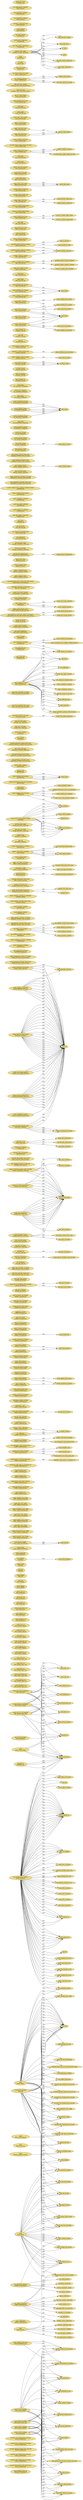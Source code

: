 digraph FunctionCalls {
  rankdir="LR";  // left-to-right layout
  node [shape=ellipse, style=filled, fillcolor=lightgoldenrod];
  "database_handler.py:load_buildings_from_db" [label="load_buildings_from_db\n(database_handler.py)"];
  "excel_overrides.py:override_fenestration_dicts_from_excel" [label="override_fenestration_dicts_from_excel\n(excel_overrides.py)"];
  "excel_overrides.py:override_dhw_lookup_from_excel_file" [label="override_dhw_lookup_from_excel_file\n(excel_overrides.py)"];
  "excel_overrides.py:override_epw_lookup_from_excel_file" [label="override_epw_lookup_from_excel_file\n(excel_overrides.py)"];
  "excel_overrides.py:override_lighting_lookup_from_excel_file" [label="override_lighting_lookup_from_excel_file\n(excel_overrides.py)"];
  "excel_overrides.py:override_hvac_lookup_from_excel_file" [label="override_hvac_lookup_from_excel_file\n(excel_overrides.py)"];
  "excel_overrides.py:override_vent_lookup_from_excel_file" [label="override_vent_lookup_from_excel_file\n(excel_overrides.py)"];
  "idf_creation copy 2.py:create_idf_for_building" [label="create_idf_for_building\n(idf_creation copy 2.py)"];
  "idf_creation copy 2.py:create_idfs_for_all_buildings" [label="create_idfs_for_all_buildings\n(idf_creation copy 2.py)"];
  "idf_creation copy 2.py:_write_geometry_csv" [label="_write_geometry_csv\n(idf_creation copy 2.py)"];
  "idf_creation copy 2.py:_write_lighting_csv" [label="_write_lighting_csv\n(idf_creation copy 2.py)"];
  "idf_creation copy 2.py:_write_fenestration_csv" [label="_write_fenestration_csv\n(idf_creation copy 2.py)"];
  "idf_creation copy 2.py:_write_dhw_csv" [label="_write_dhw_csv\n(idf_creation copy 2.py)"];
  "idf_creation copy 2.py:_write_hvac_csv" [label="_write_hvac_csv\n(idf_creation copy 2.py)"];
  "idf_creation copy 2.py:_write_vent_csv" [label="_write_vent_csv\n(idf_creation copy 2.py)"];
  "idf_creation copy.py:create_idf_for_building" [label="create_idf_for_building\n(idf_creation copy.py)"];
  "idf_creation copy.py:create_idfs_for_all_buildings" [label="create_idfs_for_all_buildings\n(idf_creation copy.py)"];
  "idf_creation copy.py:_write_geometry_csv" [label="_write_geometry_csv\n(idf_creation copy.py)"];
  "idf_creation copy.py:_write_lighting_csv" [label="_write_lighting_csv\n(idf_creation copy.py)"];
  "idf_creation copy.py:_write_fenestration_csv" [label="_write_fenestration_csv\n(idf_creation copy.py)"];
  "idf_creation copy.py:_write_dhw_csv" [label="_write_dhw_csv\n(idf_creation copy.py)"];
  "idf_creation copy.py:_write_hvac_csv" [label="_write_hvac_csv\n(idf_creation copy.py)"];
  "idf_creation copy.py:_write_vent_csv" [label="_write_vent_csv\n(idf_creation copy.py)"];
  "idf_creation.py:create_idf_for_building" [label="create_idf_for_building\n(idf_creation.py)"];
  "idf_creation.py:create_idfs_for_all_buildings" [label="create_idfs_for_all_buildings\n(idf_creation.py)"];
  "idf_creation.py:_write_geometry_csv" [label="_write_geometry_csv\n(idf_creation.py)"];
  "idf_creation.py:_write_lighting_csv" [label="_write_lighting_csv\n(idf_creation.py)"];
  "idf_creation.py:_write_fenestration_csv" [label="_write_fenestration_csv\n(idf_creation.py)"];
  "idf_creation.py:_write_dhw_csv" [label="_write_dhw_csv\n(idf_creation.py)"];
  "idf_creation.py:_write_hvac_csv" [label="_write_hvac_csv\n(idf_creation.py)"];
  "idf_creation.py:_write_vent_csv" [label="_write_vent_csv\n(idf_creation.py)"];
  "main copy.py:setup_logging" [label="setup_logging\n(main copy.py)"];
  "main copy.py:load_json" [label="load_json\n(main copy.py)"];
  "main copy.py:main" [label="main\n(main copy.py)"];
  "main.py:setup_logging" [label="setup_logging\n(main.py)"];
  "main.py:load_json" [label="load_json\n(main.py)"];
  "main.py:orchestrate_workflow" [label="orchestrate_workflow\n(main.py)"];
  "main.py:health_check" [label="health_check\n(main.py)"];
  "main.py:run_workflow" [label="run_workflow\n(main.py)"];
  "main_create_idf.py:create_idf_for_building" [label="create_idf_for_building\n(main_create_idf.py)"];
  "main_create_idf.py:main" [label="main\n(main_create_idf.py)"];
  "main_modifi.py:run_all_idfs_in_folder" [label="run_all_idfs_in_folder\n(main_modifi.py)"];
  "main_modifi.py:run_modification_workflow" [label="run_modification_workflow\n(main_modifi.py)"];
  "main_modifi.py:_make_param_dict" [label="_make_param_dict\n(main_modifi.py)"];
  "user_config_overrides.py:load_json_file" [label="load_json_file\n(user_config_overrides.py)"];
  "user_config_overrides.py:load_all_user_configs" [label="load_all_user_configs\n(user_config_overrides.py)"];
  "user_config_overrides.py:apply_geometry_user_config" [label="apply_geometry_user_config\n(user_config_overrides.py)"];
  "user_config_overrides.py:apply_fenestration_user_config" [label="apply_fenestration_user_config\n(user_config_overrides.py)"];
  "user_config_overrides.py:apply_dhw_user_config" [label="apply_dhw_user_config\n(user_config_overrides.py)"];
  "user_config_overrides.py:apply_lighting_user_config" [label="apply_lighting_user_config\n(user_config_overrides.py)"];
  "user_config_overrides.py:apply_hvac_user_config" [label="apply_hvac_user_config\n(user_config_overrides.py)"];
  "user_config_overrides.py:apply_ventilation_user_config" [label="apply_ventilation_user_config\n(user_config_overrides.py)"];
  "user_config_overrides.py:apply_epw_user_config" [label="apply_epw_user_config\n(user_config_overrides.py)"];
  "user_config_overrides.py:apply_shading_user_config" [label="apply_shading_user_config\n(user_config_overrides.py)"];
  "main cal.py:main" [label="main\n(main cal.py)"];
  "main cal.py:main" [label="main\n(main cal.py)"];
  "main cal.py:main" [label="main\n(main cal.py)"];
  "unified_calibration.py:load_scenario_csvs" [label="load_scenario_csvs\n(unified_calibration.py)"];
  "unified_calibration.py:optionally_filter_by_sensitivity" [label="optionally_filter_by_sensitivity\n(unified_calibration.py)"];
  "unified_calibration.py:build_param_specs_from_scenario" [label="build_param_specs_from_scenario\n(unified_calibration.py)"];
  "unified_calibration.py:load_surrogate_once" [label="load_surrogate_once\n(unified_calibration.py)"];
  "unified_calibration.py:load_real_data_once" [label="load_real_data_once\n(unified_calibration.py)"];
  "unified_calibration.py:transform_calib_name_to_surrogate_col" [label="transform_calib_name_to_surrogate_col\n(unified_calibration.py)"];
  "unified_calibration.py:build_feature_row_from_param_dict" [label="build_feature_row_from_param_dict\n(unified_calibration.py)"];
  "unified_calibration.py:predict_error_with_surrogate" [label="predict_error_with_surrogate\n(unified_calibration.py)"];
  "unified_calibration.py:run_energyplus_and_compute_error" [label="run_energyplus_and_compute_error\n(unified_calibration.py)"];
  "unified_calibration.py:simulate_or_surrogate" [label="simulate_or_surrogate\n(unified_calibration.py)"];
  "unified_calibration.py:random_search_calibration" [label="random_search_calibration\n(unified_calibration.py)"];
  "unified_calibration.py:ga_calibration" [label="ga_calibration\n(unified_calibration.py)"];
  "unified_calibration.py:bayes_calibration" [label="bayes_calibration\n(unified_calibration.py)"];
  "unified_calibration.py:save_history_to_csv" [label="save_history_to_csv\n(unified_calibration.py)"];
  "unified_calibration.py:fix_min_max_relations" [label="fix_min_max_relations\n(unified_calibration.py)"];
  "unified_calibration.py:save_best_params_separately" [label="save_best_params_separately\n(unified_calibration.py)"];
  "unified_calibration.py:run_unified_calibration" [label="run_unified_calibration\n(unified_calibration.py)"];
  "unified_calibration.py:ParamSpec.__init__" [label="ParamSpec.__init__\n(unified_calibration.py)"];
  "unified_calibration.py:ParamSpec.sample_random" [label="ParamSpec.sample_random\n(unified_calibration.py)"];
  "unified_sensitivity.py:encode_categorical_if_known" [label="encode_categorical_if_known\n(unified_sensitivity.py)"];
  "unified_sensitivity.py:build_unified_param_name" [label="build_unified_param_name\n(unified_sensitivity.py)"];
  "unified_sensitivity.py:load_scenario_params" [label="load_scenario_params\n(unified_sensitivity.py)"];
  "unified_sensitivity.py:correlation_sensitivity" [label="correlation_sensitivity\n(unified_sensitivity.py)"];
  "unified_sensitivity.py:extract_parameter_ranges" [label="extract_parameter_ranges\n(unified_sensitivity.py)"];
  "unified_sensitivity.py:build_salib_problem" [label="build_salib_problem\n(unified_sensitivity.py)"];
  "unified_sensitivity.py:default_simulation_function" [label="default_simulation_function\n(unified_sensitivity.py)"];
  "unified_sensitivity.py:run_morris_method" [label="run_morris_method\n(unified_sensitivity.py)"];
  "unified_sensitivity.py:run_sobol_method" [label="run_sobol_method\n(unified_sensitivity.py)"];
  "unified_sensitivity.py:run_sensitivity_analysis" [label="run_sensitivity_analysis\n(unified_sensitivity.py)"];
  "unified_surrogate.py:encode_categorical_if_known" [label="encode_categorical_if_known\n(unified_surrogate.py)"];
  "unified_surrogate.py:load_scenario_file" [label="load_scenario_file\n(unified_surrogate.py)"];
  "unified_surrogate.py:load_scenario_params" [label="load_scenario_params\n(unified_surrogate.py)"];
  "unified_surrogate.py:pivot_scenario_params" [label="pivot_scenario_params\n(unified_surrogate.py)"];
  "unified_surrogate.py:filter_top_parameters" [label="filter_top_parameters\n(unified_surrogate.py)"];
  "unified_surrogate.py:load_sim_results" [label="load_sim_results\n(unified_surrogate.py)"];
  "unified_surrogate.py:aggregate_results" [label="aggregate_results\n(unified_surrogate.py)"];
  "unified_surrogate.py:merge_params_with_results" [label="merge_params_with_results\n(unified_surrogate.py)"];
  "unified_surrogate.py:build_and_save_surrogate" [label="build_and_save_surrogate\n(unified_surrogate.py)"];
  "unified_surrogate.py:load_surrogate_and_predict" [label="load_surrogate_and_predict\n(unified_surrogate.py)"];
  "assign_epw_file.py:find_epw_overrides" [label="find_epw_overrides\n(assign_epw_file.py)"];
  "assign_epw_file.py:assign_epw_for_building_with_overrides" [label="assign_epw_for_building_with_overrides\n(assign_epw_file.py)"];
  "assign_epw_file.py:pick_epw_from_lookup" [label="pick_epw_from_lookup\n(assign_epw_file.py)"];
  "epw_overrides_from_excel.py:read_epw_overrides_from_excel" [label="read_epw_overrides_from_excel\n(epw_overrides_from_excel.py)"];
  "epw_overrides_from_excel.py:apply_epw_overrides_to_lookup" [label="apply_epw_overrides_to_lookup\n(epw_overrides_from_excel.py)"];
  "run_epw_sims.py:run_simulation" [label="run_simulation\n(run_epw_sims.py)"];
  "run_epw_sims.py:generate_simulations" [label="generate_simulations\n(run_epw_sims.py)"];
  "run_epw_sims.py:simulate_all" [label="simulate_all\n(run_epw_sims.py)"];
  "assign_dhw_values.py:find_dhw_overrides" [label="find_dhw_overrides\n(assign_dhw_values.py)"];
  "assign_dhw_values.py:pick_val_with_range" [label="pick_val_with_range\n(assign_dhw_values.py)"];
  "assign_dhw_values.py:assign_dhw_parameters" [label="assign_dhw_parameters\n(assign_dhw_values.py)"];
  "building_type_map.py:map_building_function_to_dhw_key" [label="map_building_function_to_dhw_key\n(building_type_map.py)"];
  "dhw_overrides_from_excel.py:override_dhw_lookup_from_excel" [label="override_dhw_lookup_from_excel\n(dhw_overrides_from_excel.py)"];
  "parameters.py:calculate_dhw_parameters" [label="calculate_dhw_parameters\n(parameters.py)"];
  "schedules.py:create_dhw_schedules" [label="create_dhw_schedules\n(schedules.py)"];
  "water_heater.py:add_dhw_to_idf" [label="add_dhw_to_idf\n(water_heater.py)"];
  "assign_equip_values.py:assign_equipment_parameters" [label="assign_equipment_parameters\n(assign_equip_values.py)"];
  "equip_overrides_from_excel.py:read_equipment_overrides_from_excel" [label="read_equipment_overrides_from_excel\n(equip_overrides_from_excel.py)"];
  "equip_overrides_from_excel.py:apply_equipment_overrides_to_lookup" [label="apply_equipment_overrides_to_lookup\n(equip_overrides_from_excel.py)"];
  "overrides_helper.py:find_applicable_overrides" [label="find_applicable_overrides\n(overrides_helper.py)"];
  "schedules.py:create_equipment_schedule" [label="create_equipment_schedule\n(schedules.py)"];
  "schedules.py:create_equipment_parasitic_schedule" [label="create_equipment_parasitic_schedule\n(schedules.py)"];
  "assign_lighting_values.py:assign_lighting_parameters" [label="assign_lighting_parameters\n(assign_lighting_values.py)"];
  "lighting.py:get_building_category_and_subtype" [label="get_building_category_and_subtype\n(lighting.py)"];
  "lighting.py:add_lights_and_parasitics" [label="add_lights_and_parasitics\n(lighting.py)"];
  "lighting_overrides_from_excel.py:read_lighting_overrides_from_excel" [label="read_lighting_overrides_from_excel\n(lighting_overrides_from_excel.py)"];
  "lighting_overrides_from_excel.py:apply_lighting_overrides_to_lookup" [label="apply_lighting_overrides_to_lookup\n(lighting_overrides_from_excel.py)"];
  "overrides_helper.py:find_applicable_overrides" [label="find_applicable_overrides\n(overrides_helper.py)"];
  "schedules.py:create_lighting_schedule" [label="create_lighting_schedule\n(schedules.py)"];
  "schedules.py:create_parasitic_schedule" [label="create_parasitic_schedule\n(schedules.py)"];
  "schedule_def.py:read_schedule_overrides_from_excel" [label="read_schedule_overrides_from_excel\n(schedule_def.py)"];
  "schedule_def.py:apply_schedule_overrides_to_schedules" [label="apply_schedule_overrides_to_schedules\n(schedule_def.py)"];
  "assign_fenestration_values.py:assign_fenestration_parameters" [label="assign_fenestration_parameters\n(assign_fenestration_values.py)"];
  "assign_fenestration_values.py:compute_wwr_from_row" [label="compute_wwr_from_row\n(assign_fenestration_values.py)"];
  "dict_override_excel.py:override_dictionaries_from_excel" [label="override_dictionaries_from_excel\n(dict_override_excel.py)"];
  "fenestration.py:add_fenestration" [label="add_fenestration\n(fenestration.py)"];
  "fenez_config_manager.py:build_fenez_config" [label="build_fenez_config\n(fenez_config_manager.py)"];
  "fenez_config_manager.py:apply_user_fenez_overrides" [label="apply_user_fenez_overrides\n(fenez_config_manager.py)"];
  "main cal.py:main" [label="main\n(main cal.py)"];
  "main cal.py:main" [label="main\n(main cal.py)"];
  "main cal.py:main" [label="main\n(main cal.py)"];
  "materials.py:_store_material_picks" [label="_store_material_picks\n(materials.py)"];
  "materials.py:update_construction_materials" [label="update_construction_materials\n(materials.py)"];
  "materials.py:assign_constructions_to_surfaces" [label="assign_constructions_to_surfaces\n(materials.py)"];
  "materials_config.py:pick_val" [label="pick_val\n(materials_config.py)"];
  "materials_config.py:assign_material_from_lookup" [label="assign_material_from_lookup\n(materials_config.py)"];
  "materials_config.py:compute_wwr" [label="compute_wwr\n(materials_config.py)"];
  "materials_config.py:get_extended_materials_data" [label="get_extended_materials_data\n(materials_config.py)"];
  "assign_geometry_values.py:find_geom_overrides" [label="find_geom_overrides\n(assign_geometry_values.py)"];
  "assign_geometry_values.py:pick_val_with_range" [label="pick_val_with_range\n(assign_geometry_values.py)"];
  "assign_geometry_values.py:assign_geometry_values" [label="assign_geometry_values\n(assign_geometry_values.py)"];
  "building.py:create_building_with_roof_type" [label="create_building_with_roof_type\n(building.py)"];
  "geometry.py:rotate_point" [label="rotate_point\n(geometry.py)"];
  "geometry.py:compute_dimensions_from_area_perimeter" [label="compute_dimensions_from_area_perimeter\n(geometry.py)"];
  "geometry.py:create_building_base_polygon" [label="create_building_base_polygon\n(geometry.py)"];
  "geometry.py:polygon_area" [label="polygon_area\n(geometry.py)"];
  "geometry.py:inward_offset_polygon" [label="inward_offset_polygon\n(geometry.py)"];
  "geometry_overrides_from_excel.py:read_geometry_overrides_excel" [label="read_geometry_overrides_excel\n(geometry_overrides_from_excel.py)"];
  "geometry_overrides_from_excel.py:pick_geom_params_from_rules" [label="pick_geom_params_from_rules\n(geometry_overrides_from_excel.py)"];
  "geometry_overrides_helper.py:find_geom_overrides" [label="find_geom_overrides\n(geometry_overrides_helper.py)"];
  "override_geometry_lookup_from_excel.py:override_geometry_lookup_from_excel" [label="override_geometry_lookup_from_excel\n(override_geometry_lookup_from_excel.py)"];
  "zoning.py:link_surfaces" [label="link_surfaces\n(zoning.py)"];
  "zoning.py:create_zone_surfaces" [label="create_zone_surfaces\n(zoning.py)"];
  "zoning.py:create_zones_with_perimeter_depth" [label="create_zones_with_perimeter_depth\n(zoning.py)"];
  "assign_hvac_values.py:find_hvac_overrides" [label="find_hvac_overrides\n(assign_hvac_values.py)"];
  "assign_hvac_values.py:pick_val_with_range" [label="pick_val_with_range\n(assign_hvac_values.py)"];
  "assign_hvac_values.py:assign_hvac_ideal_parameters" [label="assign_hvac_ideal_parameters\n(assign_hvac_values.py)"];
  "custom_hvac.py:add_HVAC_Ideal_to_all_zones" [label="add_HVAC_Ideal_to_all_zones\n(custom_hvac.py)"];
  "hvac_overrides_from_excel.py:read_hvac_overrides_from_excel" [label="read_hvac_overrides_from_excel\n(hvac_overrides_from_excel.py)"];
  "hvac_overrides_from_excel.py:apply_hvac_overrides_to_lookup" [label="apply_hvac_overrides_to_lookup\n(hvac_overrides_from_excel.py)"];
  "add_ventilation.py:add_ventilation_to_idf" [label="add_ventilation_to_idf\n(add_ventilation.py)"];
  "zonelist.py:create_zonelist" [label="create_zonelist\n(zonelist.py)"];
  "add_output_definitions.py:add_output_definitions" [label="add_output_definitions\n(add_output_definitions.py)"];
  "assign_output_settings.py:assign_output_settings" [label="assign_output_settings\n(assign_output_settings.py)"];
  "merge_results.py:merge_all_results" [label="merge_all_results\n(merge_results.py)"];
  "add_outdoor_air_and_zone_sizing_to_all_zones.py:add_outdoor_air_and_zone_sizing_to_all_zones" [label="add_outdoor_air_and_zone_sizing_to_all_zones\n(add_outdoor_air_and_zone_sizing_to_all_zones.py)"];
  "assign_zone_sizing_values.py:assign_zone_sizing_params" [label="assign_zone_sizing_params\n(assign_zone_sizing_values.py)"];
  "define_global_design_specs.py:define_global_design_specs" [label="define_global_design_specs\n(define_global_design_specs.py)"];
  "shading.py:add_shading_to_idf" [label="add_shading_to_idf\n(shading.py)"];
  "shading_creator.py:create_shading_detailed" [label="create_shading_detailed\n(shading_creator.py)"];
  "transmittance_schedules.py:create_tree_trans_schedule" [label="create_tree_trans_schedule\n(transmittance_schedules.py)"];
  "dhw_structuring.py:transform_dhw_log_to_structured" [label="transform_dhw_log_to_structured\n(dhw_structuring.py)"];
  "dhw_structuring.py:main" [label="main\n(dhw_structuring.py)"];
  "fenestration_structuring.py:transform_fenez_log_to_structured_with_ranges" [label="transform_fenez_log_to_structured_with_ranges\n(fenestration_structuring.py)"];
  "flatten_assigned_vent.py:parse_assigned_value" [label="parse_assigned_value\n(flatten_assigned_vent.py)"];
  "flatten_assigned_vent.py:flatten_ventilation_data" [label="flatten_ventilation_data\n(flatten_assigned_vent.py)"];
  "flatten_assigned_vent.py:main" [label="main\n(flatten_assigned_vent.py)"];
  "flatten_hvac.py:parse_assigned_value" [label="parse_assigned_value\n(flatten_hvac.py)"];
  "flatten_hvac.py:flatten_hvac_data" [label="flatten_hvac_data\n(flatten_hvac.py)"];
  "flatten_hvac.py:main" [label="main\n(flatten_hvac.py)"];
  "add_ground_temperatures.py:add_ground_temperatures" [label="add_ground_temperatures\n(add_ground_temperatures.py)"];
  "assign_groundtemp_values.py:assign_ground_temperatures" [label="assign_ground_temperatures\n(assign_groundtemp_values.py)"];
  "add_ventilation.py:add_ventilation_to_idf" [label="add_ventilation_to_idf\n(add_ventilation.py)"];
  "assign_ventilation_values.py:find_vent_overrides" [label="find_vent_overrides\n(assign_ventilation_values.py)"];
  "assign_ventilation_values.py:pick_val_with_range" [label="pick_val_with_range\n(assign_ventilation_values.py)"];
  "assign_ventilation_values.py:assign_ventilation_params_with_overrides" [label="assign_ventilation_params_with_overrides\n(assign_ventilation_values.py)"];
  "calc_functions.py:calc_infiltration" [label="calc_infiltration\n(calc_functions.py)"];
  "calc_functions.py:calc_required_ventilation_flow" [label="calc_required_ventilation_flow\n(calc_functions.py)"];
  "calc_functions.py:calc_fan_power" [label="calc_fan_power\n(calc_functions.py)"];
  "create_ventilation_systems.py:create_ventilation_system" [label="create_ventilation_system\n(create_ventilation_systems.py)"];
  "mappings.py:safe_lower" [label="safe_lower\n(mappings.py)"];
  "mappings.py:map_age_range_to_year_key" [label="map_age_range_to_year_key\n(mappings.py)"];
  "mappings.py:map_infiltration_key" [label="map_infiltration_key\n(mappings.py)"];
  "mappings.py:map_usage_key" [label="map_usage_key\n(mappings.py)"];
  "schedules.py:create_always_on_schedule" [label="create_always_on_schedule\n(schedules.py)"];
  "schedules.py:create_day_night_schedule" [label="create_day_night_schedule\n(schedules.py)"];
  "schedules.py:create_workhours_schedule" [label="create_workhours_schedule\n(schedules.py)"];
  "schedules.py:create_schedule_from_pattern" [label="create_schedule_from_pattern\n(schedules.py)"];
  "schedules.py:create_schedule_from_weekday_weekend_pattern" [label="create_schedule_from_weekday_weekend_pattern\n(schedules.py)"];
  "schedules.py:ensure_dynamic_schedule" [label="ensure_dynamic_schedule\n(schedules.py)"];
  "ventilation_overrides_from_excel.py:read_ventilation_overrides_from_excel" [label="read_ventilation_overrides_from_excel\n(ventilation_overrides_from_excel.py)"];
  "ventilation_overrides_from_excel.py:apply_ventilation_overrides_to_lookup" [label="apply_ventilation_overrides_to_lookup\n(ventilation_overrides_from_excel.py)"];
  "assign_shading_values.py:pick_val_from_range" [label="pick_val_from_range\n(assign_shading_values.py)"];
  "assign_shading_values.py:pick_shading_params" [label="pick_shading_params\n(assign_shading_values.py)"];
  "shading_overrides_from_excel.py:read_shading_overrides_excel" [label="read_shading_overrides_excel\n(shading_overrides_from_excel.py)"];
  "shading_overrides_from_excel.py:pick_shading_params_from_rules" [label="pick_shading_params_from_rules\n(shading_overrides_from_excel.py)"];
  "hc_dhw_lookup.py:read_range_or_value" [label="read_range_or_value\n(hc_dhw_lookup.py)"];
  "hc_dhw_lookup.py:create_dhw_lookup" [label="create_dhw_lookup\n(hc_dhw_lookup.py)"];
  "hc_envelop_lookup.py:create_envelop_lookup" [label="create_envelop_lookup\n(hc_envelop_lookup.py)"];
  "hc_epw_lookup.py:create_epw_lookup" [label="create_epw_lookup\n(hc_epw_lookup.py)"];
  "hc_geometry_lookup.py:create_geometry_lookup" [label="create_geometry_lookup\n(hc_geometry_lookup.py)"];
  "hc_groundtemp_lookup.py:read_range" [label="read_range\n(hc_groundtemp_lookup.py)"];
  "hc_groundtemp_lookup.py:create_groundtemp_lookup" [label="create_groundtemp_lookup\n(hc_groundtemp_lookup.py)"];
  "hc_lighting_lookup.py:read_range" [label="read_range\n(hc_lighting_lookup.py)"];
  "hc_lighting_lookup.py:create_lighting_lookup" [label="create_lighting_lookup\n(hc_lighting_lookup.py)"];
  "hc_schedules_lookup.py:create_elec_schedules" [label="create_elec_schedules\n(hc_schedules_lookup.py)"];
  "hc_ventilation_lookup.py:read_range" [label="read_range\n(hc_ventilation_lookup.py)"];
  "hc_ventilation_lookup.py:create_ventilation_lookup" [label="create_ventilation_lookup\n(hc_ventilation_lookup.py)"];
  "common_utils.py:load_assigned_csv" [label="load_assigned_csv\n(common_utils.py)"];
  "common_utils.py:filter_for_building" [label="filter_for_building\n(common_utils.py)"];
  "common_utils.py:to_float_or_none" [label="to_float_or_none\n(common_utils.py)"];
  "common_utils.py:pick_value_in_range" [label="pick_value_in_range\n(common_utils.py)"];
  "common_utils.py:define_building_param_strategy" [label="define_building_param_strategy\n(common_utils.py)"];
  "common_utils.py:generate_multiple_param_sets" [label="generate_multiple_param_sets\n(common_utils.py)"];
  "common_utils.py:save_param_scenarios_to_csv" [label="save_param_scenarios_to_csv\n(common_utils.py)"];
  "common_utils.py:load_idf" [label="load_idf\n(common_utils.py)"];
  "common_utils.py:save_idf" [label="save_idf\n(common_utils.py)"];
  "common_utils.py:load_scenario_csv" [label="load_scenario_csv\n(common_utils.py)"];
  "dhw_functions.py:create_dhw_scenarios" [label="create_dhw_scenarios\n(dhw_functions.py)"];
  "dhw_functions.py:parse_building_dhw_params" [label="parse_building_dhw_params\n(dhw_functions.py)"];
  "dhw_functions.py:parse_tuple" [label="parse_tuple\n(dhw_functions.py)"];
  "dhw_functions.py:pick_value" [label="pick_value\n(dhw_functions.py)"];
  "dhw_functions.py:apply_dhw_params_to_idf" [label="apply_dhw_params_to_idf\n(dhw_functions.py)"];
  "dhw_functions.py:_create_or_update_dhw_schedules" [label="_create_or_update_dhw_schedules\n(dhw_functions.py)"];
  "dhw_functions.py:_partially_update_fraction_schedule" [label="_partially_update_fraction_schedule\n(dhw_functions.py)"];
  "dhw_functions.py:_partially_update_setpoint_schedule" [label="_partially_update_setpoint_schedule\n(dhw_functions.py)"];
  "dhw_functions.py:parse_schedule_until_line" [label="parse_schedule_until_line\n(dhw_functions.py)"];
  "dhw_functions.py:_time_to_minutes" [label="_time_to_minutes\n(dhw_functions.py)"];
  "dhw_functions.py:_pick_fraction_for_time" [label="_pick_fraction_for_time\n(dhw_functions.py)"];
  "elec_functions.py:create_elec_scenarios" [label="create_elec_scenarios\n(elec_functions.py)"];
  "elec_functions.py:pick_value" [label="pick_value\n(elec_functions.py)"];
  "elec_functions.py:apply_building_level_elec" [label="apply_building_level_elec\n(elec_functions.py)"];
  "elec_functions.py:_create_or_update_lights_object" [label="_create_or_update_lights_object\n(elec_functions.py)"];
  "elec_functions.py:_create_or_update_equip_object" [label="_create_or_update_equip_object\n(elec_functions.py)"];
  "elec_functions.py:apply_object_level_elec" [label="apply_object_level_elec\n(elec_functions.py)"];
  "elec_functions.py:_update_generic_lights_obj" [label="_update_generic_lights_obj\n(elec_functions.py)"];
  "elec_functions.py:_update_generic_equip_obj" [label="_update_generic_equip_obj\n(elec_functions.py)"];
  "fenez_functions2.py:apply_building_level_fenez" [label="apply_building_level_fenez\n(fenez_functions2.py)"];
  "fenez_functions2.py:apply_object_level_fenez" [label="apply_object_level_fenez\n(fenez_functions2.py)"];
  "fenez_functions2.py:_match_field_name" [label="_match_field_name\n(fenez_functions2.py)"];
  "fenez_functions2.py:create_fenez_scenarios" [label="create_fenez_scenarios\n(fenez_functions2.py)"];
  "hvac_functions.py:create_hvac_scenarios" [label="create_hvac_scenarios\n(hvac_functions.py)"];
  "hvac_functions.py:parse_building_hvac_params" [label="parse_building_hvac_params\n(hvac_functions.py)"];
  "hvac_functions.py:parse_zone_hvac_params" [label="parse_zone_hvac_params\n(hvac_functions.py)"];
  "hvac_functions.py:parse_tuple" [label="parse_tuple\n(hvac_functions.py)"];
  "hvac_functions.py:pick_value" [label="pick_value\n(hvac_functions.py)"];
  "hvac_functions.py:apply_building_level_hvac" [label="apply_building_level_hvac\n(hvac_functions.py)"];
  "hvac_functions.py:_set_ideal_loads_supply_temps_all_zones" [label="_set_ideal_loads_supply_temps_all_zones\n(hvac_functions.py)"];
  "hvac_functions.py:parse_schedule_until_line" [label="parse_schedule_until_line\n(hvac_functions.py)"];
  "hvac_functions.py:_modify_schedule_compact" [label="_modify_schedule_compact\n(hvac_functions.py)"];
  "hvac_functions.py:apply_zone_level_hvac" [label="apply_zone_level_hvac\n(hvac_functions.py)"];
  "hvac_functions.py:find_or_create_object" [label="find_or_create_object\n(hvac_functions.py)"];
  "main_modifi.py:run_modification_workflow" [label="run_modification_workflow\n(main_modifi.py)"];
  "main_modifi.py:_make_param_dict" [label="_make_param_dict\n(main_modifi.py)"];
  "vent_functions.py:create_vent_scenarios" [label="create_vent_scenarios\n(vent_functions.py)"];
  "vent_functions.py:parse_building_vent_params" [label="parse_building_vent_params\n(vent_functions.py)"];
  "vent_functions.py:parse_zone_vent_params" [label="parse_zone_vent_params\n(vent_functions.py)"];
  "vent_functions.py:parse_tuple" [label="parse_tuple\n(vent_functions.py)"];
  "vent_functions.py:pick_value" [label="pick_value\n(vent_functions.py)"];
  "vent_functions.py:apply_building_level_vent" [label="apply_building_level_vent\n(vent_functions.py)"];
  "vent_functions.py:apply_zone_level_vent" [label="apply_zone_level_vent\n(vent_functions.py)"];
  "vent_functions.py:find_or_create_object" [label="find_or_create_object\n(vent_functions.py)"];
  "merge_results.py:merge_all_results" [label="merge_all_results\n(merge_results.py)"];
  "compare_sims_with_measured.py:load_csv_as_df" [label="load_csv_as_df\n(compare_sims_with_measured.py)"];
  "compare_sims_with_measured.py:align_data_for_variable" [label="align_data_for_variable\n(compare_sims_with_measured.py)"];
  "main_validation.py:run_validation_process" [label="run_validation_process\n(main_validation.py)"];
  "main_validation.py:bar_chart_metrics_for_triple" [label="bar_chart_metrics_for_triple\n(main_validation.py)"];
  "metrics.py:mean_bias_error" [label="mean_bias_error\n(metrics.py)"];
  "metrics.py:cv_rmse" [label="cv_rmse\n(metrics.py)"];
  "metrics.py:nmbe" [label="nmbe\n(metrics.py)"];
  "validate_results_custom.py:validate_with_ranges" [label="validate_with_ranges\n(validate_results_custom.py)"];
  "visualize.py:plot_time_series_comparison" [label="plot_time_series_comparison\n(visualize.py)"];
  "visualize.py:scatter_plot_comparison" [label="scatter_plot_comparison\n(visualize.py)"];
  "visualize.py:bar_chart_metrics" [label="bar_chart_metrics\n(visualize.py)"];
  "compare_sims_with_measured.py:load_csv_as_df" [label="load_csv_as_df\n(compare_sims_with_measured.py)"];
  "compare_sims_with_measured.py:align_data_for_variable" [label="align_data_for_variable\n(compare_sims_with_measured.py)"];
  "main_validation.py:run_validation_process" [label="run_validation_process\n(main_validation.py)"];
  "main_validation.py:bar_chart_metrics_for_triple" [label="bar_chart_metrics_for_triple\n(main_validation.py)"];
  "metrics.py:mean_bias_error" [label="mean_bias_error\n(metrics.py)"];
  "metrics.py:cv_rmse" [label="cv_rmse\n(metrics.py)"];
  "metrics.py:nmbe" [label="nmbe\n(metrics.py)"];
  "validate_results_custom.py:validate_with_ranges" [label="validate_with_ranges\n(validate_results_custom.py)"];
  "visualize.py:plot_time_series_comparison" [label="plot_time_series_comparison\n(visualize.py)"];
  "visualize.py:scatter_plot_comparison" [label="scatter_plot_comparison\n(visualize.py)"];
  "visualize.py:bar_chart_metrics" [label="bar_chart_metrics\n(visualize.py)"];
  "draft main.py:setup_logging" [label="setup_logging\n(draft main.py)"];
  "draft main.py:main" [label="main\n(draft main.py)"];
  "draft main.py:iterative_calibration_loop" [label="iterative_calibration_loop\n(draft main.py)"];
  "draft main.py:run_sensitivity_workflow" [label="run_sensitivity_workflow\n(draft main.py)"];
  "draft main.py:run_surrogate_workflow" [label="run_surrogate_workflow\n(draft main.py)"];
  "draft main.py:run_optimization_workflow" [label="run_optimization_workflow\n(draft main.py)"];
  "Untitled-1.py:merge_all_results" [label="merge_all_results\n(Untitled-1.py)"];
  "Untitled-1.py:postprocess" [label="postprocess\n(Untitled-1.py)"];
  "idf_creation copy 2.py:create_idf_for_building" -> "create_building_with_roof_type" [label="calls"];
  "idf_creation copy 2.py:create_idf_for_building" -> "update_construction_materials" [label="calls"];
  "idf_creation copy 2.py:create_idf_for_building" -> "assign_constructions_to_surfaces" [label="calls"];
  "idf_creation copy 2.py:create_idf_for_building" -> "create_zonelist" [label="calls"];
  "idf_creation copy 2.py:create_idf_for_building" -> "add_fenestration" [label="calls"];
  "idf_creation copy 2.py:create_idf_for_building" -> "add_lights_and_parasitics" [label="calls"];
  "idf_creation copy 2.py:create_idf_for_building" -> "add_dhw_to_idf" [label="calls"];
  "idf_creation copy 2.py:create_idf_for_building" -> "add_HVAC_Ideal_to_all_zones" [label="calls"];
  "idf_creation copy 2.py:create_idf_for_building" -> "add_ventilation_to_idf" [label="calls"];
  "idf_creation copy 2.py:create_idf_for_building" -> "add_outdoor_air_and_zone_sizing_to_all_zones" [label="calls"];
  "idf_creation copy 2.py:create_idf_for_building" -> "add_ground_temperatures" [label="calls"];
  "idf_creation copy 2.py:create_idf_for_building" -> "assign_output_settings" [label="calls"];
  "idf_creation copy 2.py:create_idf_for_building" -> "add_output_definitions" [label="calls"];
  "idf_creation copy 2.py:create_idfs_for_all_buildings" -> "create_idf_for_building" [label="calls"];
  "idf_creation copy 2.py:create_idfs_for_all_buildings" -> "simulate_all" [label="calls"];
  "idf_creation copy 2.py:create_idfs_for_all_buildings" -> "merge_all_results" [label="calls"];
  "idf_creation copy 2.py:create_idfs_for_all_buildings" -> "merge_all_results" [label="calls"];
  "idf_creation copy 2.py:create_idfs_for_all_buildings" -> "_write_geometry_csv" [label="calls"];
  "idf_creation copy 2.py:create_idfs_for_all_buildings" -> "_write_lighting_csv" [label="calls"];
  "idf_creation copy 2.py:create_idfs_for_all_buildings" -> "_write_fenestration_csv" [label="calls"];
  "idf_creation copy 2.py:create_idfs_for_all_buildings" -> "_write_dhw_csv" [label="calls"];
  "idf_creation copy 2.py:create_idfs_for_all_buildings" -> "_write_hvac_csv" [label="calls"];
  "idf_creation copy 2.py:create_idfs_for_all_buildings" -> "_write_vent_csv" [label="calls"];
  "idf_creation copy.py:create_idf_for_building" -> "create_building_with_roof_type" [label="calls"];
  "idf_creation copy.py:create_idf_for_building" -> "update_construction_materials" [label="calls"];
  "idf_creation copy.py:create_idf_for_building" -> "assign_constructions_to_surfaces" [label="calls"];
  "idf_creation copy.py:create_idf_for_building" -> "create_zonelist" [label="calls"];
  "idf_creation copy.py:create_idf_for_building" -> "add_fenestration" [label="calls"];
  "idf_creation copy.py:create_idf_for_building" -> "add_lights_and_parasitics" [label="calls"];
  "idf_creation copy.py:create_idf_for_building" -> "add_dhw_to_idf" [label="calls"];
  "idf_creation copy.py:create_idf_for_building" -> "add_HVAC_Ideal_to_all_zones" [label="calls"];
  "idf_creation copy.py:create_idf_for_building" -> "add_ventilation_to_idf" [label="calls"];
  "idf_creation copy.py:create_idf_for_building" -> "add_outdoor_air_and_zone_sizing_to_all_zones" [label="calls"];
  "idf_creation copy.py:create_idf_for_building" -> "add_ground_temperatures" [label="calls"];
  "idf_creation copy.py:create_idf_for_building" -> "assign_output_settings" [label="calls"];
  "idf_creation copy.py:create_idf_for_building" -> "add_output_definitions" [label="calls"];
  "idf_creation copy.py:create_idfs_for_all_buildings" -> "create_idf_for_building" [label="calls"];
  "idf_creation copy.py:create_idfs_for_all_buildings" -> "simulate_all" [label="calls"];
  "idf_creation copy.py:create_idfs_for_all_buildings" -> "merge_all_results" [label="calls"];
  "idf_creation copy.py:create_idfs_for_all_buildings" -> "merge_all_results" [label="calls"];
  "idf_creation copy.py:create_idfs_for_all_buildings" -> "_write_geometry_csv" [label="calls"];
  "idf_creation copy.py:create_idfs_for_all_buildings" -> "_write_lighting_csv" [label="calls"];
  "idf_creation copy.py:create_idfs_for_all_buildings" -> "_write_fenestration_csv" [label="calls"];
  "idf_creation copy.py:create_idfs_for_all_buildings" -> "_write_dhw_csv" [label="calls"];
  "idf_creation copy.py:create_idfs_for_all_buildings" -> "_write_hvac_csv" [label="calls"];
  "idf_creation copy.py:create_idfs_for_all_buildings" -> "_write_vent_csv" [label="calls"];
  "idf_creation.py:create_idf_for_building" -> "create_building_with_roof_type" [label="calls"];
  "idf_creation.py:create_idf_for_building" -> "update_construction_materials" [label="calls"];
  "idf_creation.py:create_idf_for_building" -> "assign_constructions_to_surfaces" [label="calls"];
  "idf_creation.py:create_idf_for_building" -> "create_zonelist" [label="calls"];
  "idf_creation.py:create_idf_for_building" -> "add_fenestration" [label="calls"];
  "idf_creation.py:create_idf_for_building" -> "add_lights_and_parasitics" [label="calls"];
  "idf_creation.py:create_idf_for_building" -> "add_dhw_to_idf" [label="calls"];
  "idf_creation.py:create_idf_for_building" -> "add_HVAC_Ideal_to_all_zones" [label="calls"];
  "idf_creation.py:create_idf_for_building" -> "add_ventilation_to_idf" [label="calls"];
  "idf_creation.py:create_idf_for_building" -> "add_outdoor_air_and_zone_sizing_to_all_zones" [label="calls"];
  "idf_creation.py:create_idf_for_building" -> "add_ground_temperatures" [label="calls"];
  "idf_creation.py:create_idf_for_building" -> "assign_output_settings" [label="calls"];
  "idf_creation.py:create_idf_for_building" -> "add_output_definitions" [label="calls"];
  "idf_creation.py:create_idfs_for_all_buildings" -> "create_idf_for_building" [label="calls"];
  "idf_creation.py:create_idfs_for_all_buildings" -> "simulate_all" [label="calls"];
  "idf_creation.py:create_idfs_for_all_buildings" -> "merge_all_results" [label="calls"];
  "idf_creation.py:create_idfs_for_all_buildings" -> "_write_geometry_csv" [label="calls"];
  "idf_creation.py:create_idfs_for_all_buildings" -> "_write_lighting_csv" [label="calls"];
  "idf_creation.py:create_idfs_for_all_buildings" -> "_write_fenestration_csv" [label="calls"];
  "idf_creation.py:create_idfs_for_all_buildings" -> "_write_dhw_csv" [label="calls"];
  "idf_creation.py:create_idfs_for_all_buildings" -> "_write_hvac_csv" [label="calls"];
  "idf_creation.py:create_idfs_for_all_buildings" -> "_write_vent_csv" [label="calls"];
  "main copy.py:main" -> "setup_logging" [label="calls"];
  "main copy.py:main" -> "load_json" [label="calls"];
  "main copy.py:main" -> "build_fenez_config" [label="calls"];
  "main copy.py:main" -> "override_dhw_lookup_from_excel_file" [label="calls"];
  "main copy.py:main" -> "override_epw_lookup_from_excel_file" [label="calls"];
  "main copy.py:main" -> "override_lighting_lookup_from_excel_file" [label="calls"];
  "main copy.py:main" -> "override_hvac_lookup_from_excel_file" [label="calls"];
  "main copy.py:main" -> "override_vent_lookup_from_excel_file" [label="calls"];
  "main copy.py:main" -> "load_json" [label="calls"];
  "main copy.py:main" -> "build_fenez_config" [label="calls"];
  "main copy.py:main" -> "load_json" [label="calls"];
  "main copy.py:main" -> "load_json" [label="calls"];
  "main copy.py:main" -> "load_json" [label="calls"];
  "main copy.py:main" -> "load_json" [label="calls"];
  "main copy.py:main" -> "load_json" [label="calls"];
  "main copy.py:main" -> "load_json" [label="calls"];
  "main copy.py:main" -> "apply_geometry_user_config" [label="calls"];
  "main copy.py:main" -> "load_json" [label="calls"];
  "main copy.py:main" -> "apply_shading_user_config" [label="calls"];
  "main copy.py:main" -> "load_buildings_from_db" [label="calls"];
  "main copy.py:main" -> "create_idfs_for_all_buildings" [label="calls"];
  "main copy.py:main" -> "transform_fenez_log_to_structured_with_ranges" [label="calls"];
  "main copy.py:main" -> "transform_dhw_log_to_structured" [label="calls"];
  "main copy.py:main" -> "flatten_hvac_data" [label="calls"];
  "main copy.py:main" -> "flatten_ventilation_data" [label="calls"];
  "main copy.py:main" -> "run_modification_workflow" [label="calls"];
  "main copy.py:main" -> "run_validation_process" [label="calls"];
  "main copy.py:main" -> "run_sensitivity_analysis" [label="calls"];
  "main copy.py:main" -> "pivot_scenario_params" [label="calls"];
  "main copy.py:main" -> "load_sim_results" [label="calls"];
  "main copy.py:main" -> "aggregate_results" [label="calls"];
  "main copy.py:main" -> "merge_params_with_results" [label="calls"];
  "main copy.py:main" -> "build_and_save_surrogate" [label="calls"];
  "main copy.py:main" -> "run_unified_calibration" [label="calls"];
  "main.py:orchestrate_workflow" -> "setup_logging" [label="calls"];
  "main.py:orchestrate_workflow" -> "load_json" [label="calls"];
  "main.py:orchestrate_workflow" -> "build_fenez_config" [label="calls"];
  "main.py:orchestrate_workflow" -> "override_dhw_lookup_from_excel_file" [label="calls"];
  "main.py:orchestrate_workflow" -> "override_epw_lookup_from_excel_file" [label="calls"];
  "main.py:orchestrate_workflow" -> "override_lighting_lookup_from_excel_file" [label="calls"];
  "main.py:orchestrate_workflow" -> "override_hvac_lookup_from_excel_file" [label="calls"];
  "main.py:orchestrate_workflow" -> "override_vent_lookup_from_excel_file" [label="calls"];
  "main.py:orchestrate_workflow" -> "load_json" [label="calls"];
  "main.py:orchestrate_workflow" -> "build_fenez_config" [label="calls"];
  "main.py:orchestrate_workflow" -> "load_json" [label="calls"];
  "main.py:orchestrate_workflow" -> "load_json" [label="calls"];
  "main.py:orchestrate_workflow" -> "load_json" [label="calls"];
  "main.py:orchestrate_workflow" -> "load_json" [label="calls"];
  "main.py:orchestrate_workflow" -> "load_json" [label="calls"];
  "main.py:orchestrate_workflow" -> "load_json" [label="calls"];
  "main.py:orchestrate_workflow" -> "apply_geometry_user_config" [label="calls"];
  "main.py:orchestrate_workflow" -> "load_json" [label="calls"];
  "main.py:orchestrate_workflow" -> "apply_shading_user_config" [label="calls"];
  "main.py:orchestrate_workflow" -> "load_buildings_from_db" [label="calls"];
  "main.py:orchestrate_workflow" -> "create_idfs_for_all_buildings" [label="calls"];
  "main.py:orchestrate_workflow" -> "transform_fenez_log_to_structured_with_ranges" [label="calls"];
  "main.py:orchestrate_workflow" -> "transform_dhw_log_to_structured" [label="calls"];
  "main.py:orchestrate_workflow" -> "flatten_hvac_data" [label="calls"];
  "main.py:orchestrate_workflow" -> "flatten_ventilation_data" [label="calls"];
  "main.py:orchestrate_workflow" -> "run_modification_workflow" [label="calls"];
  "main.py:orchestrate_workflow" -> "run_validation_process" [label="calls"];
  "main.py:orchestrate_workflow" -> "run_sensitivity_analysis" [label="calls"];
  "main.py:orchestrate_workflow" -> "pivot_scenario_params" [label="calls"];
  "main.py:orchestrate_workflow" -> "load_sim_results" [label="calls"];
  "main.py:orchestrate_workflow" -> "aggregate_results" [label="calls"];
  "main.py:orchestrate_workflow" -> "merge_params_with_results" [label="calls"];
  "main.py:orchestrate_workflow" -> "build_and_save_surrogate" [label="calls"];
  "main.py:orchestrate_workflow" -> "run_unified_calibration" [label="calls"];
  "main.py:run_workflow" -> "orchestrate_workflow" [label="calls"];
  "main_create_idf.py:create_idf_for_building" -> "create_building_with_roof_type" [label="calls"];
  "main_create_idf.py:create_idf_for_building" -> "update_construction_materials" [label="calls"];
  "main_create_idf.py:create_idf_for_building" -> "assign_constructions_to_surfaces" [label="calls"];
  "main_create_idf.py:create_idf_for_building" -> "add_fenestration" [label="calls"];
  "main_create_idf.py:create_idf_for_building" -> "create_zonelist" [label="calls"];
  "main_create_idf.py:create_idf_for_building" -> "add_lights_and_parasitics" [label="calls"];
  "main_create_idf.py:create_idf_for_building" -> "add_dhw_to_idf" [label="calls"];
  "main_create_idf.py:create_idf_for_building" -> "add_HVAC_Ideal_to_all_zones" [label="calls"];
  "main_create_idf.py:create_idf_for_building" -> "add_ventilation_to_idf" [label="calls"];
  "main_create_idf.py:create_idf_for_building" -> "add_outdoor_air_and_zone_sizing_to_all_zones" [label="calls"];
  "main_create_idf.py:create_idf_for_building" -> "add_ground_temperatures" [label="calls"];
  "main_create_idf.py:create_idf_for_building" -> "assign_output_settings" [label="calls"];
  "main_create_idf.py:create_idf_for_building" -> "add_output_definitions" [label="calls"];
  "main_create_idf.py:main" -> "create_idf_for_building" [label="calls"];
  "main_create_idf.py:main" -> "simulate_all" [label="calls"];
  "main_create_idf.py:main" -> "merge_all_results" [label="calls"];
  "main_create_idf.py:main" -> "merge_all_results" [label="calls"];
  "main_modifi.py:run_all_idfs_in_folder" -> "simulate_all" [label="calls"];
  "main_modifi.py:run_modification_workflow" -> "load_assigned_csv" [label="calls"];
  "main_modifi.py:run_modification_workflow" -> "load_assigned_csv" [label="calls"];
  "main_modifi.py:run_modification_workflow" -> "load_assigned_csv" [label="calls"];
  "main_modifi.py:run_modification_workflow" -> "load_assigned_csv" [label="calls"];
  "main_modifi.py:run_modification_workflow" -> "load_assigned_csv" [label="calls"];
  "main_modifi.py:run_modification_workflow" -> "load_assigned_csv" [label="calls"];
  "main_modifi.py:run_modification_workflow" -> "load_assigned_csv" [label="calls"];
  "main_modifi.py:run_modification_workflow" -> "load_assigned_csv" [label="calls"];
  "main_modifi.py:run_modification_workflow" -> "load_assigned_csv" [label="calls"];
  "main_modifi.py:run_modification_workflow" -> "filter_for_building" [label="calls"];
  "main_modifi.py:run_modification_workflow" -> "filter_for_building" [label="calls"];
  "main_modifi.py:run_modification_workflow" -> "filter_for_building" [label="calls"];
  "main_modifi.py:run_modification_workflow" -> "filter_for_building" [label="calls"];
  "main_modifi.py:run_modification_workflow" -> "filter_for_building" [label="calls"];
  "main_modifi.py:run_modification_workflow" -> "filter_for_building" [label="calls"];
  "main_modifi.py:run_modification_workflow" -> "filter_for_building" [label="calls"];
  "main_modifi.py:run_modification_workflow" -> "create_hvac_scenarios" [label="calls"];
  "main_modifi.py:run_modification_workflow" -> "generate_multiple_param_sets" [label="calls"];
  "main_modifi.py:run_modification_workflow" -> "save_param_scenarios_to_csv" [label="calls"];
  "main_modifi.py:run_modification_workflow" -> "create_dhw_scenarios" [label="calls"];
  "main_modifi.py:run_modification_workflow" -> "create_vent_scenarios" [label="calls"];
  "main_modifi.py:run_modification_workflow" -> "create_elec_scenarios" [label="calls"];
  "main_modifi.py:run_modification_workflow" -> "create_fenez_scenarios" [label="calls"];
  "main_modifi.py:run_modification_workflow" -> "load_scenario_csv" [label="calls"];
  "main_modifi.py:run_modification_workflow" -> "_make_param_dict" [label="calls"];
  "main_modifi.py:run_modification_workflow" -> "_make_param_dict" [label="calls"];
  "main_modifi.py:run_modification_workflow" -> "_make_param_dict" [label="calls"];
  "main_modifi.py:run_modification_workflow" -> "_make_param_dict" [label="calls"];
  "main_modifi.py:run_modification_workflow" -> "load_idf" [label="calls"];
  "main_modifi.py:run_modification_workflow" -> "apply_building_level_hvac" [label="calls"];
  "main_modifi.py:run_modification_workflow" -> "apply_zone_level_hvac" [label="calls"];
  "main_modifi.py:run_modification_workflow" -> "apply_dhw_params_to_idf" [label="calls"];
  "main_modifi.py:run_modification_workflow" -> "apply_building_level_vent" [label="calls"];
  "main_modifi.py:run_modification_workflow" -> "apply_zone_level_vent" [label="calls"];
  "main_modifi.py:run_modification_workflow" -> "apply_building_level_elec" [label="calls"];
  "main_modifi.py:run_modification_workflow" -> "apply_object_level_fenez" [label="calls"];
  "main_modifi.py:run_modification_workflow" -> "save_idf" [label="calls"];
  "main_modifi.py:run_modification_workflow" -> "run_all_idfs_in_folder" [label="calls"];
  "main_modifi.py:run_modification_workflow" -> "merge_all_results" [label="calls"];
  "main_modifi.py:run_modification_workflow" -> "merge_all_results" [label="calls"];
  "main_modifi.py:run_modification_workflow" -> "run_validation_process" [label="calls"];
  "user_config_overrides.py:load_all_user_configs" -> "load_json_file" [label="calls"];
  "user_config_overrides.py:load_all_user_configs" -> "load_json_file" [label="calls"];
  "main cal.py:main" -> "run_sensitivity_analysis" [label="calls"];
  "main cal.py:main" -> "load_scenario_params" [label="calls"];
  "main cal.py:main" -> "pivot_scenario_params" [label="calls"];
  "main cal.py:main" -> "load_sim_results" [label="calls"];
  "main cal.py:main" -> "aggregate_results" [label="calls"];
  "main cal.py:main" -> "merge_params_with_results" [label="calls"];
  "main cal.py:main" -> "build_and_save_surrogate" [label="calls"];
  "main cal.py:main" -> "load_surrogate_and_predict" [label="calls"];
  "main cal.py:main" -> "load_scenario_params" [label="calls"];
  "main cal.py:main" -> "build_param_specs_from_scenario" [label="calls"];
  "main cal.py:main" -> "save_history_to_csv" [label="calls"];
  "main cal.py:main" -> "save_history_to_csv" [label="calls"];
  "main cal.py:main" -> "save_history_to_csv" [label="calls"];
  "unified_calibration.py:build_feature_row_from_param_dict" -> "transform_calib_name_to_surrogate_col" [label="calls"];
  "unified_calibration.py:predict_error_with_surrogate" -> "load_surrogate_once" [label="calls"];
  "unified_calibration.py:predict_error_with_surrogate" -> "load_real_data_once" [label="calls"];
  "unified_calibration.py:predict_error_with_surrogate" -> "build_feature_row_from_param_dict" [label="calls"];
  "unified_calibration.py:simulate_or_surrogate" -> "predict_error_with_surrogate" [label="calls"];
  "unified_calibration.py:simulate_or_surrogate" -> "run_energyplus_and_compute_error" [label="calls"];
  "unified_calibration.py:random_search_calibration" -> "s.sample_random" [label="calls"];
  "unified_calibration.py:ga_calibration" -> "s.sample_random" [label="calls"];
  "unified_calibration.py:ga_calibration" -> "s.sample_random" [label="calls"];
  "unified_calibration.py:bayes_calibration" -> "random_search_calibration" [label="calls"];
  "unified_calibration.py:save_best_params_separately" -> "fix_min_max_relations" [label="calls"];
  "unified_calibration.py:run_unified_calibration" -> "load_scenario_csvs" [label="calls"];
  "unified_calibration.py:run_unified_calibration" -> "optionally_filter_by_sensitivity" [label="calls"];
  "unified_calibration.py:run_unified_calibration" -> "build_param_specs_from_scenario" [label="calls"];
  "unified_calibration.py:run_unified_calibration" -> "simulate_or_surrogate" [label="calls"];
  "unified_calibration.py:run_unified_calibration" -> "random_search_calibration" [label="calls"];
  "unified_calibration.py:run_unified_calibration" -> "ga_calibration" [label="calls"];
  "unified_calibration.py:run_unified_calibration" -> "bayes_calibration" [label="calls"];
  "unified_calibration.py:run_unified_calibration" -> "save_history_to_csv" [label="calls"];
  "unified_calibration.py:run_unified_calibration" -> "save_best_params_separately" [label="calls"];
  "unified_sensitivity.py:load_scenario_params" -> "build_unified_param_name" [label="calls"];
  "unified_sensitivity.py:load_scenario_params" -> "encode_categorical_if_known" [label="calls"];
  "unified_sensitivity.py:run_morris_method" -> "build_salib_problem" [label="calls"];
  "unified_sensitivity.py:run_sobol_method" -> "build_salib_problem" [label="calls"];
  "unified_sensitivity.py:run_sensitivity_analysis" -> "load_scenario_params" [label="calls"];
  "unified_sensitivity.py:run_sensitivity_analysis" -> "correlation_sensitivity" [label="calls"];
  "unified_sensitivity.py:run_sensitivity_analysis" -> "extract_parameter_ranges" [label="calls"];
  "unified_sensitivity.py:run_sensitivity_analysis" -> "run_morris_method" [label="calls"];
  "unified_sensitivity.py:run_sensitivity_analysis" -> "run_sobol_method" [label="calls"];
  "unified_surrogate.py:load_scenario_file" -> "encode_categorical_if_known" [label="calls"];
  "unified_surrogate.py:load_scenario_params" -> "load_scenario_file" [label="calls"];
  "assign_epw_file.py:assign_epw_for_building_with_overrides" -> "find_epw_overrides" [label="calls"];
  "assign_epw_file.py:assign_epw_for_building_with_overrides" -> "pick_epw_from_lookup" [label="calls"];
  "run_epw_sims.py:generate_simulations" -> "assign_epw_for_building_with_overrides" [label="calls"];
  "run_epw_sims.py:simulate_all" -> "generate_simulations" [label="calls"];
  "assign_dhw_values.py:assign_dhw_parameters" -> "find_dhw_overrides" [label="calls"];
  "assign_dhw_values.py:assign_dhw_parameters" -> "pick_val_with_range" [label="calls"];
  "assign_dhw_values.py:assign_dhw_parameters" -> "pick_val_with_range" [label="calls"];
  "assign_dhw_values.py:assign_dhw_parameters" -> "pick_val_with_range" [label="calls"];
  "assign_dhw_values.py:assign_dhw_parameters" -> "pick_val_with_range" [label="calls"];
  "assign_dhw_values.py:assign_dhw_parameters" -> "pick_val_with_range" [label="calls"];
  "assign_dhw_values.py:assign_dhw_parameters" -> "pick_val_with_range" [label="calls"];
  "assign_dhw_values.py:assign_dhw_parameters" -> "pick_val_with_range" [label="calls"];
  "assign_dhw_values.py:assign_dhw_parameters" -> "pick_val_with_range" [label="calls"];
  "assign_dhw_values.py:assign_dhw_parameters" -> "pick_val_with_range" [label="calls"];
  "assign_dhw_values.py:assign_dhw_parameters" -> "pick_val_with_range" [label="calls"];
  "assign_dhw_values.py:assign_dhw_parameters" -> "pick_val_with_range" [label="calls"];
  "water_heater.py:add_dhw_to_idf" -> "assign_dhw_parameters" [label="calls"];
  "water_heater.py:add_dhw_to_idf" -> "calculate_dhw_parameters" [label="calls"];
  "water_heater.py:add_dhw_to_idf" -> "create_dhw_schedules" [label="calls"];
  "assign_equip_values.py:assign_equipment_parameters" -> "find_applicable_overrides" [label="calls"];
  "assign_equip_values.py:assign_equipment_parameters" -> "pick_val" [label="calls"];
  "assign_equip_values.py:assign_equipment_parameters" -> "pick_val" [label="calls"];
  "assign_equip_values.py:assign_equipment_parameters" -> "pick_val" [label="calls"];
  "assign_lighting_values.py:assign_lighting_parameters" -> "find_applicable_overrides" [label="calls"];
  "assign_lighting_values.py:assign_lighting_parameters" -> "pick_val" [label="calls"];
  "assign_lighting_values.py:assign_lighting_parameters" -> "pick_val" [label="calls"];
  "assign_lighting_values.py:assign_lighting_parameters" -> "pick_val" [label="calls"];
  "assign_lighting_values.py:assign_lighting_parameters" -> "pick_val" [label="calls"];
  "assign_lighting_values.py:assign_lighting_parameters" -> "pick_val" [label="calls"];
  "assign_lighting_values.py:assign_lighting_parameters" -> "pick_val" [label="calls"];
  "assign_lighting_values.py:assign_lighting_parameters" -> "pick_val" [label="calls"];
  "assign_lighting_values.py:assign_lighting_parameters" -> "pick_val" [label="calls"];
  "assign_lighting_values.py:assign_lighting_parameters" -> "pick_val" [label="calls"];
  "lighting.py:add_lights_and_parasitics" -> "get_building_category_and_subtype" [label="calls"];
  "lighting.py:add_lights_and_parasitics" -> "assign_lighting_parameters" [label="calls"];
  "lighting.py:add_lights_and_parasitics" -> "create_lighting_schedule" [label="calls"];
  "lighting.py:add_lights_and_parasitics" -> "create_parasitic_schedule" [label="calls"];
  "assign_fenestration_values.py:assign_fenestration_parameters" -> "compute_wwr_from_row" [label="calls"];
  "assign_fenestration_values.py:assign_fenestration_parameters" -> "compute_wwr" [label="calls"];
  "fenestration.py:add_fenestration" -> "assign_fenestration_parameters" [label="calls"];
  "fenez_config_manager.py:build_fenez_config" -> "override_dictionaries_from_excel" [label="calls"];
  "fenez_config_manager.py:build_fenez_config" -> "apply_user_fenez_overrides" [label="calls"];
  "main cal.py:main" -> "run_sensitivity_analysis" [label="calls"];
  "main cal.py:main" -> "load_scenario_params" [label="calls"];
  "main cal.py:main" -> "pivot_scenario_params" [label="calls"];
  "main cal.py:main" -> "load_sim_results" [label="calls"];
  "main cal.py:main" -> "aggregate_results" [label="calls"];
  "main cal.py:main" -> "merge_params_with_results" [label="calls"];
  "main cal.py:main" -> "build_and_save_surrogate" [label="calls"];
  "main cal.py:main" -> "load_surrogate_and_predict" [label="calls"];
  "main cal.py:main" -> "load_scenario_params" [label="calls"];
  "main cal.py:main" -> "build_param_specs_from_scenario" [label="calls"];
  "main cal.py:main" -> "save_history_to_csv" [label="calls"];
  "main cal.py:main" -> "save_history_to_csv" [label="calls"];
  "main cal.py:main" -> "save_history_to_csv" [label="calls"];
  "materials.py:update_construction_materials" -> "get_extended_materials_data" [label="calls"];
  "materials.py:update_construction_materials" -> "_store_material_picks" [label="calls"];
  "materials.py:update_construction_materials" -> "_store_material_picks" [label="calls"];
  "materials.py:update_construction_materials" -> "_store_material_picks" [label="calls"];
  "materials.py:update_construction_materials" -> "_store_material_picks" [label="calls"];
  "materials_config.py:assign_material_from_lookup" -> "pick_val" [label="calls"];
  "materials_config.py:assign_material_from_lookup" -> "pick_val" [label="calls"];
  "materials_config.py:assign_material_from_lookup" -> "pick_val" [label="calls"];
  "materials_config.py:assign_material_from_lookup" -> "pick_val" [label="calls"];
  "materials_config.py:assign_material_from_lookup" -> "pick_val" [label="calls"];
  "materials_config.py:assign_material_from_lookup" -> "pick_val" [label="calls"];
  "materials_config.py:assign_material_from_lookup" -> "pick_val" [label="calls"];
  "materials_config.py:assign_material_from_lookup" -> "pick_val" [label="calls"];
  "materials_config.py:assign_material_from_lookup" -> "pick_val" [label="calls"];
  "materials_config.py:assign_material_from_lookup" -> "pick_val" [label="calls"];
  "materials_config.py:assign_material_from_lookup" -> "pick_val" [label="calls"];
  "materials_config.py:assign_material_from_lookup" -> "pick_val" [label="calls"];
  "materials_config.py:assign_material_from_lookup" -> "pick_val" [label="calls"];
  "materials_config.py:assign_material_from_lookup" -> "pick_val" [label="calls"];
  "materials_config.py:assign_material_from_lookup" -> "pick_val" [label="calls"];
  "materials_config.py:assign_material_from_lookup" -> "pick_val" [label="calls"];
  "materials_config.py:assign_material_from_lookup" -> "pick_val" [label="calls"];
  "materials_config.py:assign_material_from_lookup" -> "pick_val" [label="calls"];
  "materials_config.py:assign_material_from_lookup" -> "pick_val" [label="calls"];
  "materials_config.py:assign_material_from_lookup" -> "pick_val" [label="calls"];
  "materials_config.py:assign_material_from_lookup" -> "pick_val" [label="calls"];
  "materials_config.py:assign_material_from_lookup" -> "pick_val" [label="calls"];
  "materials_config.py:get_extended_materials_data" -> "pick_val" [label="calls"];
  "materials_config.py:get_extended_materials_data" -> "assign_material_from_lookup" [label="calls"];
  "materials_config.py:get_extended_materials_data" -> "assign_material_from_lookup" [label="calls"];
  "materials_config.py:get_extended_materials_data" -> "pick_val" [label="calls"];
  "materials_config.py:get_extended_materials_data" -> "pick_val" [label="calls"];
  "materials_config.py:get_extended_materials_data" -> "assign_material_from_lookup" [label="calls"];
  "materials_config.py:get_extended_materials_data" -> "assign_material_from_lookup" [label="calls"];
  "assign_geometry_values.py:assign_geometry_values" -> "pick_geom_params_from_rules" [label="calls"];
  "assign_geometry_values.py:assign_geometry_values" -> "find_geom_overrides" [label="calls"];
  "assign_geometry_values.py:assign_geometry_values" -> "pick_val_with_range" [label="calls"];
  "building.py:create_building_with_roof_type" -> "assign_geometry_values" [label="calls"];
  "building.py:create_building_with_roof_type" -> "compute_dimensions_from_area_perimeter" [label="calls"];
  "building.py:create_building_with_roof_type" -> "create_building_base_polygon" [label="calls"];
  "building.py:create_building_with_roof_type" -> "create_zones_with_perimeter_depth" [label="calls"];
  "building.py:create_building_with_roof_type" -> "link_surfaces" [label="calls"];
  "geometry.py:create_building_base_polygon" -> "rotate_point" [label="calls"];
  "geometry.py:create_building_base_polygon" -> "rotate_point" [label="calls"];
  "geometry.py:create_building_base_polygon" -> "rotate_point" [label="calls"];
  "geometry.py:create_building_base_polygon" -> "rotate_point" [label="calls"];
  "zoning.py:create_zones_with_perimeter_depth" -> "inward_offset_polygon" [label="calls"];
  "zoning.py:create_zones_with_perimeter_depth" -> "polygon_area" [label="calls"];
  "zoning.py:create_zones_with_perimeter_depth" -> "create_zone_surfaces" [label="calls"];
  "zoning.py:create_zones_with_perimeter_depth" -> "create_zone_surfaces" [label="calls"];
  "zoning.py:create_zones_with_perimeter_depth" -> "create_zone_surfaces" [label="calls"];
  "zoning.py:create_zones_with_perimeter_depth" -> "create_zone_surfaces" [label="calls"];
  "zoning.py:create_zones_with_perimeter_depth" -> "create_zone_surfaces" [label="calls"];
  "zoning.py:create_zones_with_perimeter_depth" -> "create_zone_surfaces" [label="calls"];
  "zoning.py:create_zones_with_perimeter_depth" -> "link_surfaces" [label="calls"];
  "zoning.py:create_zones_with_perimeter_depth" -> "link_surfaces" [label="calls"];
  "zoning.py:create_zones_with_perimeter_depth" -> "link_surfaces" [label="calls"];
  "zoning.py:create_zones_with_perimeter_depth" -> "link_surfaces" [label="calls"];
  "assign_hvac_values.py:assign_hvac_ideal_parameters" -> "find_hvac_overrides" [label="calls"];
  "assign_hvac_values.py:assign_hvac_ideal_parameters" -> "pick_val_with_range" [label="calls"];
  "assign_hvac_values.py:assign_hvac_ideal_parameters" -> "pick_val_with_range" [label="calls"];
  "assign_hvac_values.py:assign_hvac_ideal_parameters" -> "pick_val_with_range" [label="calls"];
  "assign_hvac_values.py:assign_hvac_ideal_parameters" -> "pick_val_with_range" [label="calls"];
  "assign_hvac_values.py:assign_hvac_ideal_parameters" -> "pick_val_with_range" [label="calls"];
  "assign_hvac_values.py:assign_hvac_ideal_parameters" -> "pick_val_with_range" [label="calls"];
  "custom_hvac.py:add_HVAC_Ideal_to_all_zones" -> "assign_hvac_ideal_parameters" [label="calls"];
  "add_ventilation.py:add_ventilation_to_idf" -> "create_always_on_schedule" [label="calls"];
  "add_ventilation.py:add_ventilation_to_idf" -> "create_day_night_schedule" [label="calls"];
  "add_ventilation.py:add_ventilation_to_idf" -> "create_workhours_schedule" [label="calls"];
  "add_ventilation.py:add_ventilation_to_idf" -> "safe_lower" [label="calls"];
  "add_ventilation.py:add_ventilation_to_idf" -> "map_age_range_to_year_key" [label="calls"];
  "add_ventilation.py:add_ventilation_to_idf" -> "map_infiltration_key" [label="calls"];
  "add_ventilation.py:add_ventilation_to_idf" -> "map_usage_key" [label="calls"];
  "add_ventilation.py:add_ventilation_to_idf" -> "assign_ventilation_params_with_overrides" [label="calls"];
  "add_ventilation.py:add_ventilation_to_idf" -> "calc_infiltration" [label="calls"];
  "add_ventilation.py:add_ventilation_to_idf" -> "calc_required_ventilation_flow" [label="calls"];
  "add_outdoor_air_and_zone_sizing_to_all_zones.py:add_outdoor_air_and_zone_sizing_to_all_zones" -> "define_global_design_specs" [label="calls"];
  "add_outdoor_air_and_zone_sizing_to_all_zones.py:add_outdoor_air_and_zone_sizing_to_all_zones" -> "assign_zone_sizing_params" [label="calls"];
  "assign_zone_sizing_values.py:assign_zone_sizing_params" -> "pick_val" [label="calls"];
  "assign_zone_sizing_values.py:assign_zone_sizing_params" -> "pick_val" [label="calls"];
  "assign_zone_sizing_values.py:assign_zone_sizing_params" -> "pick_val" [label="calls"];
  "assign_zone_sizing_values.py:assign_zone_sizing_params" -> "pick_val" [label="calls"];
  "shading.py:add_shading_to_idf" -> "create_tree_trans_schedule" [label="calls"];
  "shading.py:add_shading_to_idf" -> "create_shading_detailed" [label="calls"];
  "shading.py:add_shading_to_idf" -> "create_shading_detailed" [label="calls"];
  "dhw_structuring.py:main" -> "transform_dhw_log_to_structured" [label="calls"];
  "flatten_assigned_vent.py:main" -> "flatten_ventilation_data" [label="calls"];
  "flatten_hvac.py:main" -> "flatten_hvac_data" [label="calls"];
  "add_ground_temperatures.py:add_ground_temperatures" -> "assign_ground_temperatures" [label="calls"];
  "assign_groundtemp_values.py:assign_ground_temperatures" -> "pick_val" [label="calls"];
  "assign_groundtemp_values.py:assign_ground_temperatures" -> "pick_val" [label="calls"];
  "assign_groundtemp_values.py:assign_ground_temperatures" -> "pick_val" [label="calls"];
  "assign_groundtemp_values.py:assign_ground_temperatures" -> "pick_val" [label="calls"];
  "assign_groundtemp_values.py:assign_ground_temperatures" -> "pick_val" [label="calls"];
  "assign_groundtemp_values.py:assign_ground_temperatures" -> "pick_val" [label="calls"];
  "assign_groundtemp_values.py:assign_ground_temperatures" -> "pick_val" [label="calls"];
  "assign_groundtemp_values.py:assign_ground_temperatures" -> "pick_val" [label="calls"];
  "assign_groundtemp_values.py:assign_ground_temperatures" -> "pick_val" [label="calls"];
  "assign_groundtemp_values.py:assign_ground_temperatures" -> "pick_val" [label="calls"];
  "assign_groundtemp_values.py:assign_ground_temperatures" -> "pick_val" [label="calls"];
  "assign_groundtemp_values.py:assign_ground_temperatures" -> "pick_val" [label="calls"];
  "add_ventilation.py:add_ventilation_to_idf" -> "create_always_on_schedule" [label="calls"];
  "add_ventilation.py:add_ventilation_to_idf" -> "create_day_night_schedule" [label="calls"];
  "add_ventilation.py:add_ventilation_to_idf" -> "create_workhours_schedule" [label="calls"];
  "add_ventilation.py:add_ventilation_to_idf" -> "safe_lower" [label="calls"];
  "add_ventilation.py:add_ventilation_to_idf" -> "map_infiltration_key" [label="calls"];
  "add_ventilation.py:add_ventilation_to_idf" -> "map_usage_key" [label="calls"];
  "add_ventilation.py:add_ventilation_to_idf" -> "assign_ventilation_params_with_overrides" [label="calls"];
  "add_ventilation.py:add_ventilation_to_idf" -> "map_age_range_to_year_key" [label="calls"];
  "add_ventilation.py:add_ventilation_to_idf" -> "calc_infiltration" [label="calls"];
  "add_ventilation.py:add_ventilation_to_idf" -> "calc_required_ventilation_flow" [label="calls"];
  "add_ventilation.py:add_ventilation_to_idf" -> "create_ventilation_system" [label="calls"];
  "assign_ventilation_values.py:assign_ventilation_params_with_overrides" -> "find_vent_overrides" [label="calls"];
  "assign_ventilation_values.py:assign_ventilation_params_with_overrides" -> "pick_val_with_range" [label="calls"];
  "assign_ventilation_values.py:assign_ventilation_params_with_overrides" -> "pick_val_with_range" [label="calls"];
  "assign_ventilation_values.py:assign_ventilation_params_with_overrides" -> "pick_val_with_range" [label="calls"];
  "assign_ventilation_values.py:assign_ventilation_params_with_overrides" -> "pick_val_with_range" [label="calls"];
  "assign_ventilation_values.py:assign_ventilation_params_with_overrides" -> "pick_val_with_range" [label="calls"];
  "create_ventilation_systems.py:create_ventilation_system" -> "pick_val" [label="calls"];
  "mappings.py:map_infiltration_key" -> "safe_lower" [label="calls"];
  "mappings.py:map_usage_key" -> "safe_lower" [label="calls"];
  "schedules.py:ensure_dynamic_schedule" -> "create_schedule_from_pattern" [label="calls"];
  "schedules.py:ensure_dynamic_schedule" -> "create_schedule_from_weekday_weekend_pattern" [label="calls"];
  "schedules.py:ensure_dynamic_schedule" -> "create_always_on_schedule" [label="calls"];
  "assign_shading_values.py:pick_shading_params" -> "pick_val_from_range" [label="calls"];
  "hc_dhw_lookup.py:create_dhw_lookup" -> "read_range_or_value" [label="calls"];
  "hc_groundtemp_lookup.py:create_groundtemp_lookup" -> "read_range" [label="calls"];
  "hc_lighting_lookup.py:create_lighting_lookup" -> "read_range" [label="calls"];
  "hc_lighting_lookup.py:create_lighting_lookup" -> "read_range" [label="calls"];
  "hc_lighting_lookup.py:create_lighting_lookup" -> "read_range" [label="calls"];
  "hc_lighting_lookup.py:create_lighting_lookup" -> "read_range" [label="calls"];
  "hc_ventilation_lookup.py:create_ventilation_lookup" -> "read_range" [label="calls"];
  "common_utils.py:pick_value_in_range" -> "to_float_or_none" [label="calls"];
  "common_utils.py:pick_value_in_range" -> "to_float_or_none" [label="calls"];
  "common_utils.py:pick_value_in_range" -> "to_float_or_none" [label="calls"];
  "common_utils.py:define_building_param_strategy" -> "pick_value_in_range" [label="calls"];
  "common_utils.py:generate_multiple_param_sets" -> "define_building_param_strategy" [label="calls"];
  "dhw_functions.py:create_dhw_scenarios" -> "parse_building_dhw_params" [label="calls"];
  "dhw_functions.py:create_dhw_scenarios" -> "pick_value" [label="calls"];
  "dhw_functions.py:parse_building_dhw_params" -> "parse_tuple" [label="calls"];
  "dhw_functions.py:apply_dhw_params_to_idf" -> "_create_or_update_dhw_schedules" [label="calls"];
  "dhw_functions.py:_create_or_update_dhw_schedules" -> "_partially_update_fraction_schedule" [label="calls"];
  "dhw_functions.py:_create_or_update_dhw_schedules" -> "_partially_update_setpoint_schedule" [label="calls"];
  "dhw_functions.py:_partially_update_fraction_schedule" -> "parse_schedule_until_line" [label="calls"];
  "dhw_functions.py:_partially_update_fraction_schedule" -> "_time_to_minutes" [label="calls"];
  "dhw_functions.py:_partially_update_fraction_schedule" -> "_pick_fraction_for_time" [label="calls"];
  "dhw_functions.py:_partially_update_setpoint_schedule" -> "parse_schedule_until_line" [label="calls"];
  "elec_functions.py:create_elec_scenarios" -> "pick_value" [label="calls"];
  "elec_functions.py:apply_building_level_elec" -> "_create_or_update_lights_object" [label="calls"];
  "elec_functions.py:apply_building_level_elec" -> "_create_or_update_equip_object" [label="calls"];
  "elec_functions.py:apply_object_level_elec" -> "_update_generic_lights_obj" [label="calls"];
  "elec_functions.py:apply_object_level_elec" -> "_update_generic_equip_obj" [label="calls"];
  "fenez_functions2.py:apply_building_level_fenez" -> "update_construction_materials" [label="calls"];
  "fenez_functions2.py:apply_building_level_fenez" -> "assign_constructions_to_surfaces" [label="calls"];
  "fenez_functions2.py:apply_building_level_fenez" -> "add_fenestration" [label="calls"];
  "fenez_functions2.py:apply_object_level_fenez" -> "_match_field_name" [label="calls"];
  "fenez_functions2.py:apply_object_level_fenez" -> "_match_field_name" [label="calls"];
  "fenez_functions2.py:apply_object_level_fenez" -> "_match_field_name" [label="calls"];
  "hvac_functions.py:create_hvac_scenarios" -> "parse_building_hvac_params" [label="calls"];
  "hvac_functions.py:create_hvac_scenarios" -> "parse_zone_hvac_params" [label="calls"];
  "hvac_functions.py:create_hvac_scenarios" -> "pick_value" [label="calls"];
  "hvac_functions.py:create_hvac_scenarios" -> "pick_value" [label="calls"];
  "hvac_functions.py:parse_building_hvac_params" -> "parse_tuple" [label="calls"];
  "hvac_functions.py:apply_building_level_hvac" -> "_modify_schedule_compact" [label="calls"];
  "hvac_functions.py:apply_building_level_hvac" -> "_modify_schedule_compact" [label="calls"];
  "hvac_functions.py:apply_building_level_hvac" -> "_set_ideal_loads_supply_temps_all_zones" [label="calls"];
  "hvac_functions.py:_modify_schedule_compact" -> "parse_schedule_until_line" [label="calls"];
  "hvac_functions.py:apply_zone_level_hvac" -> "find_or_create_object" [label="calls"];
  "main_modifi.py:run_modification_workflow" -> "load_assigned_csv" [label="calls"];
  "main_modifi.py:run_modification_workflow" -> "load_assigned_csv" [label="calls"];
  "main_modifi.py:run_modification_workflow" -> "load_assigned_csv" [label="calls"];
  "main_modifi.py:run_modification_workflow" -> "load_assigned_csv" [label="calls"];
  "main_modifi.py:run_modification_workflow" -> "load_assigned_csv" [label="calls"];
  "main_modifi.py:run_modification_workflow" -> "load_assigned_csv" [label="calls"];
  "main_modifi.py:run_modification_workflow" -> "load_assigned_csv" [label="calls"];
  "main_modifi.py:run_modification_workflow" -> "load_assigned_csv" [label="calls"];
  "main_modifi.py:run_modification_workflow" -> "load_assigned_csv" [label="calls"];
  "main_modifi.py:run_modification_workflow" -> "create_hvac_scenarios" [label="calls"];
  "main_modifi.py:run_modification_workflow" -> "generate_multiple_param_sets" [label="calls"];
  "main_modifi.py:run_modification_workflow" -> "save_param_scenarios_to_csv" [label="calls"];
  "main_modifi.py:run_modification_workflow" -> "create_dhw_scenarios" [label="calls"];
  "main_modifi.py:run_modification_workflow" -> "create_vent_scenarios" [label="calls"];
  "main_modifi.py:run_modification_workflow" -> "create_elec_scenarios" [label="calls"];
  "main_modifi.py:run_modification_workflow" -> "create_fenez_scenarios" [label="calls"];
  "main_modifi.py:run_modification_workflow" -> "load_scenario_csv" [label="calls"];
  "main_modifi.py:run_modification_workflow" -> "load_scenario_csv" [label="calls"];
  "main_modifi.py:run_modification_workflow" -> "load_scenario_csv" [label="calls"];
  "main_modifi.py:run_modification_workflow" -> "load_scenario_csv" [label="calls"];
  "main_modifi.py:run_modification_workflow" -> "load_scenario_csv" [label="calls"];
  "main_modifi.py:run_modification_workflow" -> "_make_param_dict" [label="calls"];
  "main_modifi.py:run_modification_workflow" -> "_make_param_dict" [label="calls"];
  "main_modifi.py:run_modification_workflow" -> "_make_param_dict" [label="calls"];
  "main_modifi.py:run_modification_workflow" -> "_make_param_dict" [label="calls"];
  "main_modifi.py:run_modification_workflow" -> "load_idf" [label="calls"];
  "main_modifi.py:run_modification_workflow" -> "apply_building_level_hvac" [label="calls"];
  "main_modifi.py:run_modification_workflow" -> "apply_zone_level_hvac" [label="calls"];
  "main_modifi.py:run_modification_workflow" -> "apply_dhw_params_to_idf" [label="calls"];
  "main_modifi.py:run_modification_workflow" -> "apply_building_level_vent" [label="calls"];
  "main_modifi.py:run_modification_workflow" -> "apply_zone_level_vent" [label="calls"];
  "main_modifi.py:run_modification_workflow" -> "apply_building_level_elec" [label="calls"];
  "main_modifi.py:run_modification_workflow" -> "apply_object_level_fenez" [label="calls"];
  "main_modifi.py:run_modification_workflow" -> "save_idf" [label="calls"];
  "vent_functions.py:create_vent_scenarios" -> "parse_building_vent_params" [label="calls"];
  "vent_functions.py:create_vent_scenarios" -> "parse_zone_vent_params" [label="calls"];
  "vent_functions.py:create_vent_scenarios" -> "pick_value" [label="calls"];
  "vent_functions.py:create_vent_scenarios" -> "pick_value" [label="calls"];
  "vent_functions.py:parse_building_vent_params" -> "parse_tuple" [label="calls"];
  "vent_functions.py:apply_zone_level_vent" -> "find_or_create_object" [label="calls"];
  "vent_functions.py:apply_zone_level_vent" -> "find_or_create_object" [label="calls"];
  "main_validation.py:run_validation_process" -> "validate_with_ranges" [label="calls"];
  "main_validation.py:run_validation_process" -> "bar_chart_metrics_for_triple" [label="calls"];
  "validate_results_custom.py:validate_with_ranges" -> "align_data_for_variable" [label="calls"];
  "validate_results_custom.py:validate_with_ranges" -> "mean_bias_error" [label="calls"];
  "validate_results_custom.py:validate_with_ranges" -> "cv_rmse" [label="calls"];
  "validate_results_custom.py:validate_with_ranges" -> "nmbe" [label="calls"];
  "validate_results_custom.py:validate_with_ranges" -> "plot_time_series_comparison" [label="calls"];
  "validate_results_custom.py:validate_with_ranges" -> "scatter_plot_comparison" [label="calls"];
  "main_validation.py:run_validation_process" -> "validate_with_ranges" [label="calls"];
  "main_validation.py:run_validation_process" -> "bar_chart_metrics_for_triple" [label="calls"];
  "validate_results_custom.py:validate_with_ranges" -> "align_data_for_variable" [label="calls"];
  "validate_results_custom.py:validate_with_ranges" -> "mean_bias_error" [label="calls"];
  "validate_results_custom.py:validate_with_ranges" -> "cv_rmse" [label="calls"];
  "validate_results_custom.py:validate_with_ranges" -> "nmbe" [label="calls"];
  "validate_results_custom.py:validate_with_ranges" -> "plot_time_series_comparison" [label="calls"];
  "validate_results_custom.py:validate_with_ranges" -> "scatter_plot_comparison" [label="calls"];
  "draft main.py:main" -> "setup_logging" [label="calls"];
  "draft main.py:main" -> "iterative_calibration_loop" [label="calls"];
  "draft main.py:main" -> "run_sensitivity_workflow" [label="calls"];
  "draft main.py:main" -> "run_surrogate_workflow" [label="calls"];
  "draft main.py:main" -> "run_optimization_workflow" [label="calls"];
  "Untitled-1.py:postprocess" -> "merge_all_results" [label="calls"];
  "Untitled-1.py:postprocess" -> "merge_all_results" [label="calls"];
  "Untitled-1.py:postprocess" -> "merge_all_results" [label="calls"];
}